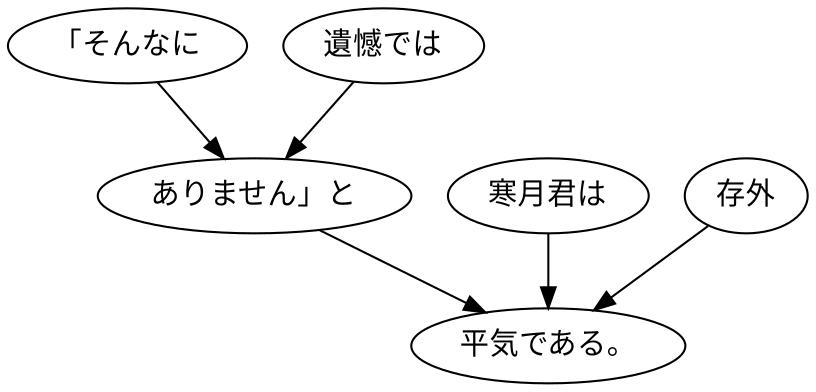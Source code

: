 digraph graph8383 {
	node0 [label="「そんなに"];
	node1 [label="遺憾では"];
	node2 [label="ありません」と"];
	node3 [label="寒月君は"];
	node4 [label="存外"];
	node5 [label="平気である。"];
	node0 -> node2;
	node1 -> node2;
	node2 -> node5;
	node3 -> node5;
	node4 -> node5;
}
